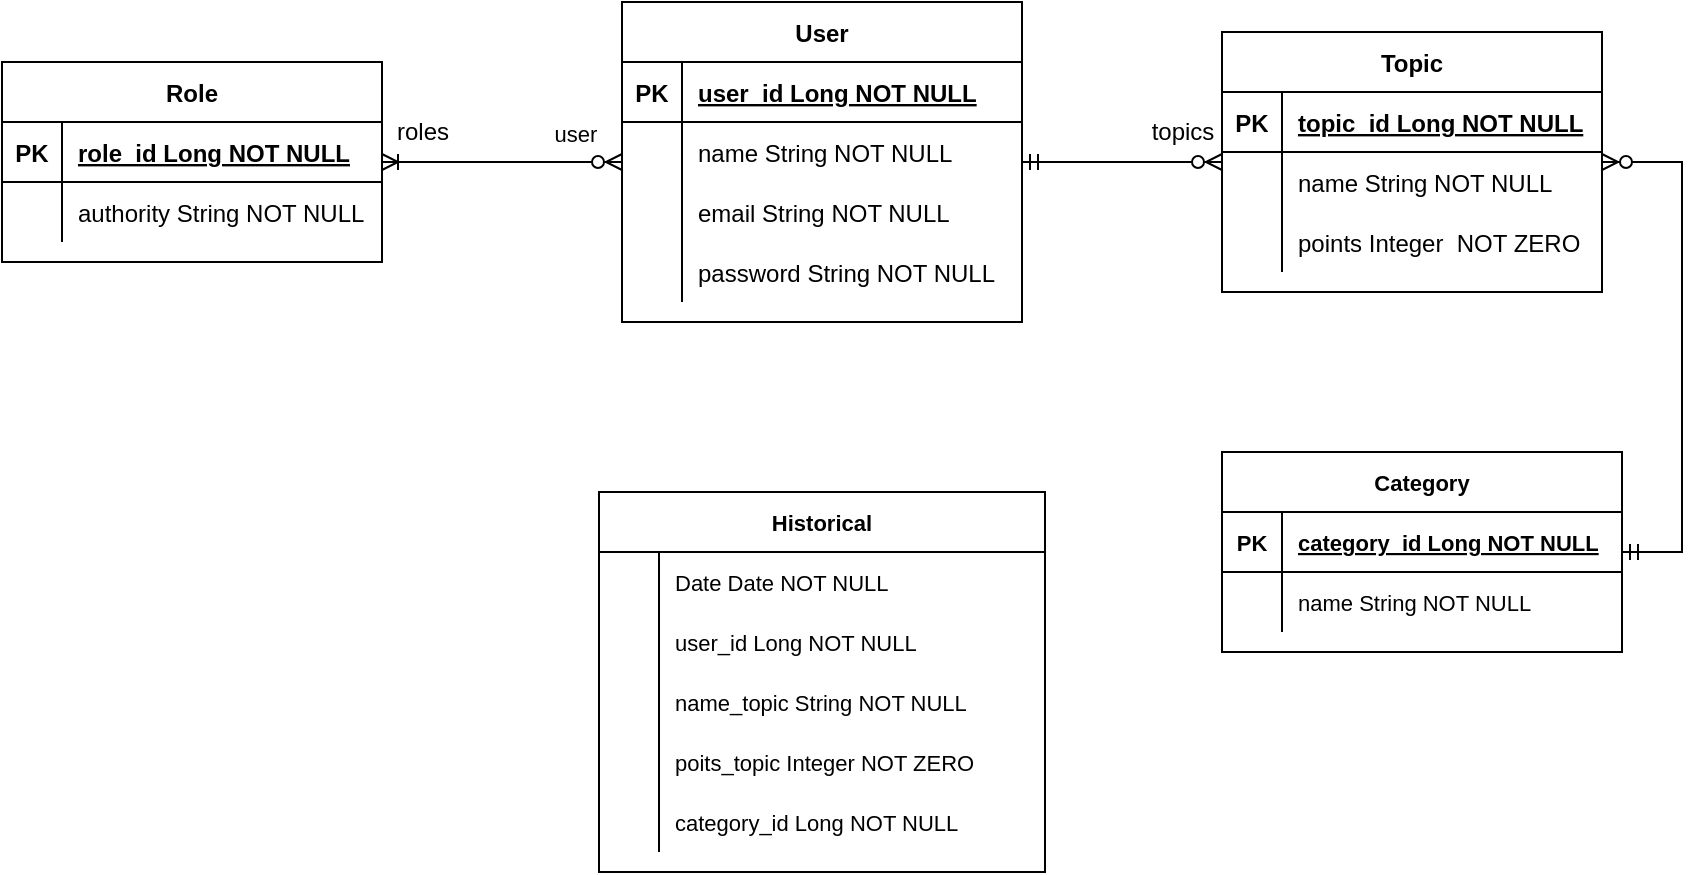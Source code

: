 <mxfile version="16.5.2" type="github">
  <diagram id="R2lEEEUBdFMjLlhIrx00" name="Page-1">
    <mxGraphModel dx="1888" dy="579" grid="1" gridSize="10" guides="1" tooltips="1" connect="1" arrows="1" fold="1" page="1" pageScale="1" pageWidth="850" pageHeight="1100" math="0" shadow="0" extFonts="Permanent Marker^https://fonts.googleapis.com/css?family=Permanent+Marker">
      <root>
        <mxCell id="0" />
        <mxCell id="1" parent="0" />
        <mxCell id="WR3zhLN6hzduj6mFz-9F-2" value="User" style="shape=table;startSize=30;container=1;collapsible=1;childLayout=tableLayout;fixedRows=1;rowLines=0;fontStyle=1;align=center;resizeLast=1;" vertex="1" parent="1">
          <mxGeometry x="150" y="285" width="200" height="160" as="geometry" />
        </mxCell>
        <mxCell id="WR3zhLN6hzduj6mFz-9F-3" value="" style="shape=tableRow;horizontal=0;startSize=0;swimlaneHead=0;swimlaneBody=0;fillColor=none;collapsible=0;dropTarget=0;points=[[0,0.5],[1,0.5]];portConstraint=eastwest;top=0;left=0;right=0;bottom=1;" vertex="1" parent="WR3zhLN6hzduj6mFz-9F-2">
          <mxGeometry y="30" width="200" height="30" as="geometry" />
        </mxCell>
        <mxCell id="WR3zhLN6hzduj6mFz-9F-4" value="PK" style="shape=partialRectangle;connectable=0;fillColor=none;top=0;left=0;bottom=0;right=0;fontStyle=1;overflow=hidden;" vertex="1" parent="WR3zhLN6hzduj6mFz-9F-3">
          <mxGeometry width="30" height="30" as="geometry">
            <mxRectangle width="30" height="30" as="alternateBounds" />
          </mxGeometry>
        </mxCell>
        <mxCell id="WR3zhLN6hzduj6mFz-9F-5" value="user_id Long NOT NULL" style="shape=partialRectangle;connectable=0;fillColor=none;top=0;left=0;bottom=0;right=0;align=left;spacingLeft=6;fontStyle=5;overflow=hidden;" vertex="1" parent="WR3zhLN6hzduj6mFz-9F-3">
          <mxGeometry x="30" width="170" height="30" as="geometry">
            <mxRectangle width="170" height="30" as="alternateBounds" />
          </mxGeometry>
        </mxCell>
        <mxCell id="WR3zhLN6hzduj6mFz-9F-6" value="" style="shape=tableRow;horizontal=0;startSize=0;swimlaneHead=0;swimlaneBody=0;fillColor=none;collapsible=0;dropTarget=0;points=[[0,0.5],[1,0.5]];portConstraint=eastwest;top=0;left=0;right=0;bottom=0;" vertex="1" parent="WR3zhLN6hzduj6mFz-9F-2">
          <mxGeometry y="60" width="200" height="30" as="geometry" />
        </mxCell>
        <mxCell id="WR3zhLN6hzduj6mFz-9F-7" value="" style="shape=partialRectangle;connectable=0;fillColor=none;top=0;left=0;bottom=0;right=0;editable=1;overflow=hidden;" vertex="1" parent="WR3zhLN6hzduj6mFz-9F-6">
          <mxGeometry width="30" height="30" as="geometry">
            <mxRectangle width="30" height="30" as="alternateBounds" />
          </mxGeometry>
        </mxCell>
        <mxCell id="WR3zhLN6hzduj6mFz-9F-8" value="name String NOT NULL" style="shape=partialRectangle;connectable=0;fillColor=none;top=0;left=0;bottom=0;right=0;align=left;spacingLeft=6;overflow=hidden;" vertex="1" parent="WR3zhLN6hzduj6mFz-9F-6">
          <mxGeometry x="30" width="170" height="30" as="geometry">
            <mxRectangle width="170" height="30" as="alternateBounds" />
          </mxGeometry>
        </mxCell>
        <mxCell id="WR3zhLN6hzduj6mFz-9F-9" value="" style="shape=tableRow;horizontal=0;startSize=0;swimlaneHead=0;swimlaneBody=0;fillColor=none;collapsible=0;dropTarget=0;points=[[0,0.5],[1,0.5]];portConstraint=eastwest;top=0;left=0;right=0;bottom=0;" vertex="1" parent="WR3zhLN6hzduj6mFz-9F-2">
          <mxGeometry y="90" width="200" height="30" as="geometry" />
        </mxCell>
        <mxCell id="WR3zhLN6hzduj6mFz-9F-10" value="" style="shape=partialRectangle;connectable=0;fillColor=none;top=0;left=0;bottom=0;right=0;editable=1;overflow=hidden;" vertex="1" parent="WR3zhLN6hzduj6mFz-9F-9">
          <mxGeometry width="30" height="30" as="geometry">
            <mxRectangle width="30" height="30" as="alternateBounds" />
          </mxGeometry>
        </mxCell>
        <mxCell id="WR3zhLN6hzduj6mFz-9F-11" value="email String NOT NULL" style="shape=partialRectangle;connectable=0;fillColor=none;top=0;left=0;bottom=0;right=0;align=left;spacingLeft=6;overflow=hidden;" vertex="1" parent="WR3zhLN6hzduj6mFz-9F-9">
          <mxGeometry x="30" width="170" height="30" as="geometry">
            <mxRectangle width="170" height="30" as="alternateBounds" />
          </mxGeometry>
        </mxCell>
        <mxCell id="WR3zhLN6hzduj6mFz-9F-12" value="" style="shape=tableRow;horizontal=0;startSize=0;swimlaneHead=0;swimlaneBody=0;fillColor=none;collapsible=0;dropTarget=0;points=[[0,0.5],[1,0.5]];portConstraint=eastwest;top=0;left=0;right=0;bottom=0;" vertex="1" parent="WR3zhLN6hzduj6mFz-9F-2">
          <mxGeometry y="120" width="200" height="30" as="geometry" />
        </mxCell>
        <mxCell id="WR3zhLN6hzduj6mFz-9F-13" value="" style="shape=partialRectangle;connectable=0;fillColor=none;top=0;left=0;bottom=0;right=0;editable=1;overflow=hidden;" vertex="1" parent="WR3zhLN6hzduj6mFz-9F-12">
          <mxGeometry width="30" height="30" as="geometry">
            <mxRectangle width="30" height="30" as="alternateBounds" />
          </mxGeometry>
        </mxCell>
        <mxCell id="WR3zhLN6hzduj6mFz-9F-14" value="password String NOT NULL" style="shape=partialRectangle;connectable=0;fillColor=none;top=0;left=0;bottom=0;right=0;align=left;spacingLeft=6;overflow=hidden;" vertex="1" parent="WR3zhLN6hzduj6mFz-9F-12">
          <mxGeometry x="30" width="170" height="30" as="geometry">
            <mxRectangle width="170" height="30" as="alternateBounds" />
          </mxGeometry>
        </mxCell>
        <mxCell id="WR3zhLN6hzduj6mFz-9F-18" value="Role" style="shape=table;startSize=30;container=1;collapsible=1;childLayout=tableLayout;fixedRows=1;rowLines=0;fontStyle=1;align=center;resizeLast=1;" vertex="1" parent="1">
          <mxGeometry x="-160" y="315" width="190" height="100" as="geometry" />
        </mxCell>
        <mxCell id="WR3zhLN6hzduj6mFz-9F-19" value="" style="shape=tableRow;horizontal=0;startSize=0;swimlaneHead=0;swimlaneBody=0;fillColor=none;collapsible=0;dropTarget=0;points=[[0,0.5],[1,0.5]];portConstraint=eastwest;top=0;left=0;right=0;bottom=1;" vertex="1" parent="WR3zhLN6hzduj6mFz-9F-18">
          <mxGeometry y="30" width="190" height="30" as="geometry" />
        </mxCell>
        <mxCell id="WR3zhLN6hzduj6mFz-9F-20" value="PK" style="shape=partialRectangle;connectable=0;fillColor=none;top=0;left=0;bottom=0;right=0;fontStyle=1;overflow=hidden;" vertex="1" parent="WR3zhLN6hzduj6mFz-9F-19">
          <mxGeometry width="30" height="30" as="geometry">
            <mxRectangle width="30" height="30" as="alternateBounds" />
          </mxGeometry>
        </mxCell>
        <mxCell id="WR3zhLN6hzduj6mFz-9F-21" value="role_id Long NOT NULL" style="shape=partialRectangle;connectable=0;fillColor=none;top=0;left=0;bottom=0;right=0;align=left;spacingLeft=6;fontStyle=5;overflow=hidden;" vertex="1" parent="WR3zhLN6hzduj6mFz-9F-19">
          <mxGeometry x="30" width="160" height="30" as="geometry">
            <mxRectangle width="160" height="30" as="alternateBounds" />
          </mxGeometry>
        </mxCell>
        <mxCell id="WR3zhLN6hzduj6mFz-9F-22" value="" style="shape=tableRow;horizontal=0;startSize=0;swimlaneHead=0;swimlaneBody=0;fillColor=none;collapsible=0;dropTarget=0;points=[[0,0.5],[1,0.5]];portConstraint=eastwest;top=0;left=0;right=0;bottom=0;" vertex="1" parent="WR3zhLN6hzduj6mFz-9F-18">
          <mxGeometry y="60" width="190" height="30" as="geometry" />
        </mxCell>
        <mxCell id="WR3zhLN6hzduj6mFz-9F-23" value="" style="shape=partialRectangle;connectable=0;fillColor=none;top=0;left=0;bottom=0;right=0;editable=1;overflow=hidden;" vertex="1" parent="WR3zhLN6hzduj6mFz-9F-22">
          <mxGeometry width="30" height="30" as="geometry">
            <mxRectangle width="30" height="30" as="alternateBounds" />
          </mxGeometry>
        </mxCell>
        <mxCell id="WR3zhLN6hzduj6mFz-9F-24" value="authority String NOT NULL" style="shape=partialRectangle;connectable=0;fillColor=none;top=0;left=0;bottom=0;right=0;align=left;spacingLeft=6;overflow=hidden;" vertex="1" parent="WR3zhLN6hzduj6mFz-9F-22">
          <mxGeometry x="30" width="160" height="30" as="geometry">
            <mxRectangle width="160" height="30" as="alternateBounds" />
          </mxGeometry>
        </mxCell>
        <mxCell id="WR3zhLN6hzduj6mFz-9F-32" value="Topic" style="shape=table;startSize=30;container=1;collapsible=1;childLayout=tableLayout;fixedRows=1;rowLines=0;fontStyle=1;align=center;resizeLast=1;" vertex="1" parent="1">
          <mxGeometry x="450" y="300" width="190" height="130" as="geometry" />
        </mxCell>
        <mxCell id="WR3zhLN6hzduj6mFz-9F-33" value="" style="shape=tableRow;horizontal=0;startSize=0;swimlaneHead=0;swimlaneBody=0;fillColor=none;collapsible=0;dropTarget=0;points=[[0,0.5],[1,0.5]];portConstraint=eastwest;top=0;left=0;right=0;bottom=1;" vertex="1" parent="WR3zhLN6hzduj6mFz-9F-32">
          <mxGeometry y="30" width="190" height="30" as="geometry" />
        </mxCell>
        <mxCell id="WR3zhLN6hzduj6mFz-9F-34" value="PK" style="shape=partialRectangle;connectable=0;fillColor=none;top=0;left=0;bottom=0;right=0;fontStyle=1;overflow=hidden;" vertex="1" parent="WR3zhLN6hzduj6mFz-9F-33">
          <mxGeometry width="30" height="30" as="geometry">
            <mxRectangle width="30" height="30" as="alternateBounds" />
          </mxGeometry>
        </mxCell>
        <mxCell id="WR3zhLN6hzduj6mFz-9F-35" value="topic_id Long NOT NULL" style="shape=partialRectangle;connectable=0;fillColor=none;top=0;left=0;bottom=0;right=0;align=left;spacingLeft=6;fontStyle=5;overflow=hidden;" vertex="1" parent="WR3zhLN6hzduj6mFz-9F-33">
          <mxGeometry x="30" width="160" height="30" as="geometry">
            <mxRectangle width="160" height="30" as="alternateBounds" />
          </mxGeometry>
        </mxCell>
        <mxCell id="WR3zhLN6hzduj6mFz-9F-36" value="" style="shape=tableRow;horizontal=0;startSize=0;swimlaneHead=0;swimlaneBody=0;fillColor=none;collapsible=0;dropTarget=0;points=[[0,0.5],[1,0.5]];portConstraint=eastwest;top=0;left=0;right=0;bottom=0;" vertex="1" parent="WR3zhLN6hzduj6mFz-9F-32">
          <mxGeometry y="60" width="190" height="30" as="geometry" />
        </mxCell>
        <mxCell id="WR3zhLN6hzduj6mFz-9F-37" value="" style="shape=partialRectangle;connectable=0;fillColor=none;top=0;left=0;bottom=0;right=0;editable=1;overflow=hidden;" vertex="1" parent="WR3zhLN6hzduj6mFz-9F-36">
          <mxGeometry width="30" height="30" as="geometry">
            <mxRectangle width="30" height="30" as="alternateBounds" />
          </mxGeometry>
        </mxCell>
        <mxCell id="WR3zhLN6hzduj6mFz-9F-38" value="name String NOT NULL" style="shape=partialRectangle;connectable=0;fillColor=none;top=0;left=0;bottom=0;right=0;align=left;spacingLeft=6;overflow=hidden;" vertex="1" parent="WR3zhLN6hzduj6mFz-9F-36">
          <mxGeometry x="30" width="160" height="30" as="geometry">
            <mxRectangle width="160" height="30" as="alternateBounds" />
          </mxGeometry>
        </mxCell>
        <mxCell id="WR3zhLN6hzduj6mFz-9F-39" value="" style="shape=tableRow;horizontal=0;startSize=0;swimlaneHead=0;swimlaneBody=0;fillColor=none;collapsible=0;dropTarget=0;points=[[0,0.5],[1,0.5]];portConstraint=eastwest;top=0;left=0;right=0;bottom=0;" vertex="1" parent="WR3zhLN6hzduj6mFz-9F-32">
          <mxGeometry y="90" width="190" height="30" as="geometry" />
        </mxCell>
        <mxCell id="WR3zhLN6hzduj6mFz-9F-40" value="" style="shape=partialRectangle;connectable=0;fillColor=none;top=0;left=0;bottom=0;right=0;editable=1;overflow=hidden;" vertex="1" parent="WR3zhLN6hzduj6mFz-9F-39">
          <mxGeometry width="30" height="30" as="geometry">
            <mxRectangle width="30" height="30" as="alternateBounds" />
          </mxGeometry>
        </mxCell>
        <mxCell id="WR3zhLN6hzduj6mFz-9F-41" value="points Integer  NOT ZERO" style="shape=partialRectangle;connectable=0;fillColor=none;top=0;left=0;bottom=0;right=0;align=left;spacingLeft=6;overflow=hidden;" vertex="1" parent="WR3zhLN6hzduj6mFz-9F-39">
          <mxGeometry x="30" width="160" height="30" as="geometry">
            <mxRectangle width="160" height="30" as="alternateBounds" />
          </mxGeometry>
        </mxCell>
        <mxCell id="WR3zhLN6hzduj6mFz-9F-45" value="topics" style="edgeStyle=entityRelationEdgeStyle;fontSize=12;html=1;endArrow=ERzeroToMany;startArrow=ERmandOne;rounded=0;labelBorderColor=none;" edge="1" parent="1" source="WR3zhLN6hzduj6mFz-9F-2" target="WR3zhLN6hzduj6mFz-9F-32">
          <mxGeometry x="0.6" y="15" width="100" height="100" relative="1" as="geometry">
            <mxPoint x="470" y="370" as="sourcePoint" />
            <mxPoint x="570" y="270" as="targetPoint" />
            <mxPoint as="offset" />
          </mxGeometry>
        </mxCell>
        <mxCell id="WR3zhLN6hzduj6mFz-9F-46" value="roles" style="edgeStyle=entityRelationEdgeStyle;fontSize=12;html=1;endArrow=ERoneToMany;startArrow=ERzeroToMany;rounded=0;labelBorderColor=none;" edge="1" parent="1" source="WR3zhLN6hzduj6mFz-9F-2" target="WR3zhLN6hzduj6mFz-9F-18">
          <mxGeometry x="0.667" y="-15" width="100" height="100" relative="1" as="geometry">
            <mxPoint x="200" y="370" as="sourcePoint" />
            <mxPoint x="300" y="270" as="targetPoint" />
            <mxPoint as="offset" />
          </mxGeometry>
        </mxCell>
        <mxCell id="WR3zhLN6hzduj6mFz-9F-48" value="user" style="text;html=1;strokeColor=none;fillColor=none;align=center;verticalAlign=middle;whiteSpace=wrap;rounded=0;fontSize=11;" vertex="1" parent="1">
          <mxGeometry x="97" y="336" width="60" height="30" as="geometry" />
        </mxCell>
        <mxCell id="WR3zhLN6hzduj6mFz-9F-50" value="Category" style="shape=table;startSize=30;container=1;collapsible=1;childLayout=tableLayout;fixedRows=1;rowLines=0;fontStyle=1;align=center;resizeLast=1;fontSize=11;" vertex="1" parent="1">
          <mxGeometry x="450" y="510" width="200" height="100" as="geometry" />
        </mxCell>
        <mxCell id="WR3zhLN6hzduj6mFz-9F-51" value="" style="shape=tableRow;horizontal=0;startSize=0;swimlaneHead=0;swimlaneBody=0;fillColor=none;collapsible=0;dropTarget=0;points=[[0,0.5],[1,0.5]];portConstraint=eastwest;top=0;left=0;right=0;bottom=1;fontSize=11;" vertex="1" parent="WR3zhLN6hzduj6mFz-9F-50">
          <mxGeometry y="30" width="200" height="30" as="geometry" />
        </mxCell>
        <mxCell id="WR3zhLN6hzduj6mFz-9F-52" value="PK" style="shape=partialRectangle;connectable=0;fillColor=none;top=0;left=0;bottom=0;right=0;fontStyle=1;overflow=hidden;fontSize=11;" vertex="1" parent="WR3zhLN6hzduj6mFz-9F-51">
          <mxGeometry width="30" height="30" as="geometry">
            <mxRectangle width="30" height="30" as="alternateBounds" />
          </mxGeometry>
        </mxCell>
        <mxCell id="WR3zhLN6hzduj6mFz-9F-53" value="category_id Long NOT NULL" style="shape=partialRectangle;connectable=0;fillColor=none;top=0;left=0;bottom=0;right=0;align=left;spacingLeft=6;fontStyle=5;overflow=hidden;fontSize=11;" vertex="1" parent="WR3zhLN6hzduj6mFz-9F-51">
          <mxGeometry x="30" width="170" height="30" as="geometry">
            <mxRectangle width="170" height="30" as="alternateBounds" />
          </mxGeometry>
        </mxCell>
        <mxCell id="WR3zhLN6hzduj6mFz-9F-54" value="" style="shape=tableRow;horizontal=0;startSize=0;swimlaneHead=0;swimlaneBody=0;fillColor=none;collapsible=0;dropTarget=0;points=[[0,0.5],[1,0.5]];portConstraint=eastwest;top=0;left=0;right=0;bottom=0;fontSize=11;" vertex="1" parent="WR3zhLN6hzduj6mFz-9F-50">
          <mxGeometry y="60" width="200" height="30" as="geometry" />
        </mxCell>
        <mxCell id="WR3zhLN6hzduj6mFz-9F-55" value="" style="shape=partialRectangle;connectable=0;fillColor=none;top=0;left=0;bottom=0;right=0;editable=1;overflow=hidden;fontSize=11;" vertex="1" parent="WR3zhLN6hzduj6mFz-9F-54">
          <mxGeometry width="30" height="30" as="geometry">
            <mxRectangle width="30" height="30" as="alternateBounds" />
          </mxGeometry>
        </mxCell>
        <mxCell id="WR3zhLN6hzduj6mFz-9F-56" value="name String NOT NULL" style="shape=partialRectangle;connectable=0;fillColor=none;top=0;left=0;bottom=0;right=0;align=left;spacingLeft=6;overflow=hidden;fontSize=11;" vertex="1" parent="WR3zhLN6hzduj6mFz-9F-54">
          <mxGeometry x="30" width="170" height="30" as="geometry">
            <mxRectangle width="170" height="30" as="alternateBounds" />
          </mxGeometry>
        </mxCell>
        <mxCell id="WR3zhLN6hzduj6mFz-9F-64" value="" style="edgeStyle=entityRelationEdgeStyle;fontSize=12;html=1;endArrow=ERzeroToMany;startArrow=ERmandOne;rounded=0;labelBorderColor=none;" edge="1" parent="1" source="WR3zhLN6hzduj6mFz-9F-50" target="WR3zhLN6hzduj6mFz-9F-32">
          <mxGeometry width="100" height="100" relative="1" as="geometry">
            <mxPoint x="540" y="150" as="sourcePoint" />
            <mxPoint x="550" y="270" as="targetPoint" />
          </mxGeometry>
        </mxCell>
        <mxCell id="WR3zhLN6hzduj6mFz-9F-65" value="Historical" style="shape=table;startSize=30;container=1;collapsible=1;childLayout=tableLayout;fixedRows=1;rowLines=0;fontStyle=1;align=center;resizeLast=1;fontSize=11;" vertex="1" parent="1">
          <mxGeometry x="138.5" y="530" width="223" height="190" as="geometry" />
        </mxCell>
        <mxCell id="WR3zhLN6hzduj6mFz-9F-69" value="" style="shape=tableRow;horizontal=0;startSize=0;swimlaneHead=0;swimlaneBody=0;fillColor=none;collapsible=0;dropTarget=0;points=[[0,0.5],[1,0.5]];portConstraint=eastwest;top=0;left=0;right=0;bottom=0;fontSize=11;" vertex="1" parent="WR3zhLN6hzduj6mFz-9F-65">
          <mxGeometry y="30" width="223" height="30" as="geometry" />
        </mxCell>
        <mxCell id="WR3zhLN6hzduj6mFz-9F-70" value="" style="shape=partialRectangle;connectable=0;fillColor=none;top=0;left=0;bottom=0;right=0;editable=1;overflow=hidden;fontSize=11;" vertex="1" parent="WR3zhLN6hzduj6mFz-9F-69">
          <mxGeometry width="30" height="30" as="geometry">
            <mxRectangle width="30" height="30" as="alternateBounds" />
          </mxGeometry>
        </mxCell>
        <mxCell id="WR3zhLN6hzduj6mFz-9F-71" value="Date Date NOT NULL" style="shape=partialRectangle;connectable=0;fillColor=none;top=0;left=0;bottom=0;right=0;align=left;spacingLeft=6;overflow=hidden;fontSize=11;" vertex="1" parent="WR3zhLN6hzduj6mFz-9F-69">
          <mxGeometry x="30" width="193" height="30" as="geometry">
            <mxRectangle width="193" height="30" as="alternateBounds" />
          </mxGeometry>
        </mxCell>
        <mxCell id="WR3zhLN6hzduj6mFz-9F-72" value="" style="shape=tableRow;horizontal=0;startSize=0;swimlaneHead=0;swimlaneBody=0;fillColor=none;collapsible=0;dropTarget=0;points=[[0,0.5],[1,0.5]];portConstraint=eastwest;top=0;left=0;right=0;bottom=0;fontSize=11;" vertex="1" parent="WR3zhLN6hzduj6mFz-9F-65">
          <mxGeometry y="60" width="223" height="30" as="geometry" />
        </mxCell>
        <mxCell id="WR3zhLN6hzduj6mFz-9F-73" value="" style="shape=partialRectangle;connectable=0;fillColor=none;top=0;left=0;bottom=0;right=0;editable=1;overflow=hidden;fontSize=11;" vertex="1" parent="WR3zhLN6hzduj6mFz-9F-72">
          <mxGeometry width="30" height="30" as="geometry">
            <mxRectangle width="30" height="30" as="alternateBounds" />
          </mxGeometry>
        </mxCell>
        <mxCell id="WR3zhLN6hzduj6mFz-9F-74" value="user_id Long NOT NULL" style="shape=partialRectangle;connectable=0;fillColor=none;top=0;left=0;bottom=0;right=0;align=left;spacingLeft=6;overflow=hidden;fontSize=11;" vertex="1" parent="WR3zhLN6hzduj6mFz-9F-72">
          <mxGeometry x="30" width="193" height="30" as="geometry">
            <mxRectangle width="193" height="30" as="alternateBounds" />
          </mxGeometry>
        </mxCell>
        <mxCell id="WR3zhLN6hzduj6mFz-9F-88" style="shape=tableRow;horizontal=0;startSize=0;swimlaneHead=0;swimlaneBody=0;fillColor=none;collapsible=0;dropTarget=0;points=[[0,0.5],[1,0.5]];portConstraint=eastwest;top=0;left=0;right=0;bottom=0;fontSize=11;" vertex="1" parent="WR3zhLN6hzduj6mFz-9F-65">
          <mxGeometry y="90" width="223" height="30" as="geometry" />
        </mxCell>
        <mxCell id="WR3zhLN6hzduj6mFz-9F-89" style="shape=partialRectangle;connectable=0;fillColor=none;top=0;left=0;bottom=0;right=0;editable=1;overflow=hidden;fontSize=11;" vertex="1" parent="WR3zhLN6hzduj6mFz-9F-88">
          <mxGeometry width="30" height="30" as="geometry">
            <mxRectangle width="30" height="30" as="alternateBounds" />
          </mxGeometry>
        </mxCell>
        <mxCell id="WR3zhLN6hzduj6mFz-9F-90" value="name_topic String NOT NULL " style="shape=partialRectangle;connectable=0;fillColor=none;top=0;left=0;bottom=0;right=0;align=left;spacingLeft=6;overflow=hidden;fontSize=11;" vertex="1" parent="WR3zhLN6hzduj6mFz-9F-88">
          <mxGeometry x="30" width="193" height="30" as="geometry">
            <mxRectangle width="193" height="30" as="alternateBounds" />
          </mxGeometry>
        </mxCell>
        <mxCell id="WR3zhLN6hzduj6mFz-9F-75" value="" style="shape=tableRow;horizontal=0;startSize=0;swimlaneHead=0;swimlaneBody=0;fillColor=none;collapsible=0;dropTarget=0;points=[[0,0.5],[1,0.5]];portConstraint=eastwest;top=0;left=0;right=0;bottom=0;fontSize=11;" vertex="1" parent="WR3zhLN6hzduj6mFz-9F-65">
          <mxGeometry y="120" width="223" height="30" as="geometry" />
        </mxCell>
        <mxCell id="WR3zhLN6hzduj6mFz-9F-76" value="" style="shape=partialRectangle;connectable=0;fillColor=none;top=0;left=0;bottom=0;right=0;editable=1;overflow=hidden;fontSize=11;" vertex="1" parent="WR3zhLN6hzduj6mFz-9F-75">
          <mxGeometry width="30" height="30" as="geometry">
            <mxRectangle width="30" height="30" as="alternateBounds" />
          </mxGeometry>
        </mxCell>
        <mxCell id="WR3zhLN6hzduj6mFz-9F-77" value="poits_topic Integer NOT ZERO" style="shape=partialRectangle;connectable=0;fillColor=none;top=0;left=0;bottom=0;right=0;align=left;spacingLeft=6;overflow=hidden;fontSize=11;" vertex="1" parent="WR3zhLN6hzduj6mFz-9F-75">
          <mxGeometry x="30" width="193" height="30" as="geometry">
            <mxRectangle width="193" height="30" as="alternateBounds" />
          </mxGeometry>
        </mxCell>
        <mxCell id="WR3zhLN6hzduj6mFz-9F-78" style="shape=tableRow;horizontal=0;startSize=0;swimlaneHead=0;swimlaneBody=0;fillColor=none;collapsible=0;dropTarget=0;points=[[0,0.5],[1,0.5]];portConstraint=eastwest;top=0;left=0;right=0;bottom=0;fontSize=11;" vertex="1" parent="WR3zhLN6hzduj6mFz-9F-65">
          <mxGeometry y="150" width="223" height="30" as="geometry" />
        </mxCell>
        <mxCell id="WR3zhLN6hzduj6mFz-9F-79" style="shape=partialRectangle;connectable=0;fillColor=none;top=0;left=0;bottom=0;right=0;editable=1;overflow=hidden;fontSize=11;" vertex="1" parent="WR3zhLN6hzduj6mFz-9F-78">
          <mxGeometry width="30" height="30" as="geometry">
            <mxRectangle width="30" height="30" as="alternateBounds" />
          </mxGeometry>
        </mxCell>
        <mxCell id="WR3zhLN6hzduj6mFz-9F-80" value="category_id Long NOT NULL " style="shape=partialRectangle;connectable=0;fillColor=none;top=0;left=0;bottom=0;right=0;align=left;spacingLeft=6;overflow=hidden;fontSize=11;" vertex="1" parent="WR3zhLN6hzduj6mFz-9F-78">
          <mxGeometry x="30" width="193" height="30" as="geometry">
            <mxRectangle width="193" height="30" as="alternateBounds" />
          </mxGeometry>
        </mxCell>
      </root>
    </mxGraphModel>
  </diagram>
</mxfile>
